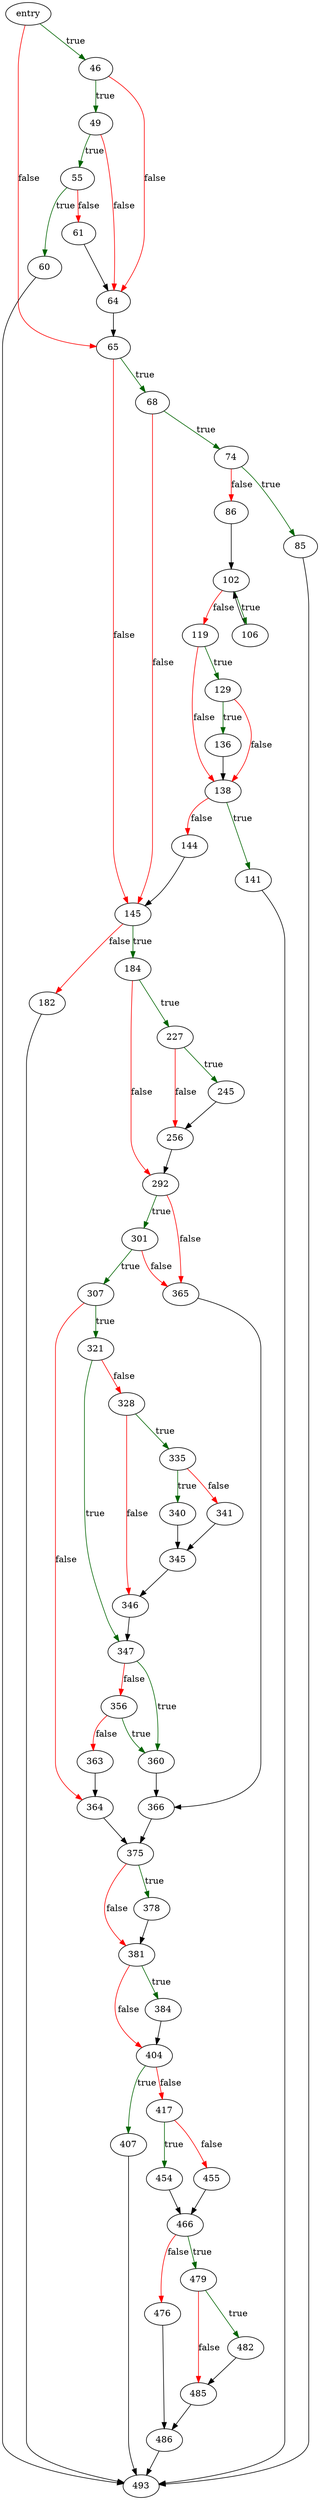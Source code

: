 digraph "sqlite3PagerOpen" {
	// Node definitions.
	7 [label=entry];
	46;
	49;
	55;
	60;
	61;
	64;
	65;
	68;
	74;
	85;
	86;
	102;
	106;
	119;
	129;
	136;
	138;
	141;
	144;
	145;
	182;
	184;
	227;
	245;
	256;
	292;
	301;
	307;
	321;
	328;
	335;
	340;
	341;
	345;
	346;
	347;
	356;
	360;
	363;
	364;
	365;
	366;
	375;
	378;
	381;
	384;
	404;
	407;
	417;
	454;
	455;
	466;
	476;
	479;
	482;
	485;
	486;
	493;

	// Edge definitions.
	7 -> 46 [
		color=darkgreen
		label=true
	];
	7 -> 65 [
		color=red
		label=false
	];
	46 -> 49 [
		color=darkgreen
		label=true
	];
	46 -> 64 [
		color=red
		label=false
	];
	49 -> 55 [
		color=darkgreen
		label=true
	];
	49 -> 64 [
		color=red
		label=false
	];
	55 -> 60 [
		color=darkgreen
		label=true
	];
	55 -> 61 [
		color=red
		label=false
	];
	60 -> 493;
	61 -> 64;
	64 -> 65;
	65 -> 68 [
		color=darkgreen
		label=true
	];
	65 -> 145 [
		color=red
		label=false
	];
	68 -> 74 [
		color=darkgreen
		label=true
	];
	68 -> 145 [
		color=red
		label=false
	];
	74 -> 85 [
		color=darkgreen
		label=true
	];
	74 -> 86 [
		color=red
		label=false
	];
	85 -> 493;
	86 -> 102;
	102 -> 106 [
		color=darkgreen
		label=true
	];
	102 -> 119 [
		color=red
		label=false
	];
	106 -> 102;
	119 -> 129 [
		color=darkgreen
		label=true
	];
	119 -> 138 [
		color=red
		label=false
	];
	129 -> 136 [
		color=darkgreen
		label=true
	];
	129 -> 138 [
		color=red
		label=false
	];
	136 -> 138;
	138 -> 141 [
		color=darkgreen
		label=true
	];
	138 -> 144 [
		color=red
		label=false
	];
	141 -> 493;
	144 -> 145;
	145 -> 182 [
		color=red
		label=false
	];
	145 -> 184 [
		color=darkgreen
		label=true
	];
	182 -> 493;
	184 -> 227 [
		color=darkgreen
		label=true
	];
	184 -> 292 [
		color=red
		label=false
	];
	227 -> 245 [
		color=darkgreen
		label=true
	];
	227 -> 256 [
		color=red
		label=false
	];
	245 -> 256;
	256 -> 292;
	292 -> 301 [
		color=darkgreen
		label=true
	];
	292 -> 365 [
		color=red
		label=false
	];
	301 -> 307 [
		color=darkgreen
		label=true
	];
	301 -> 365 [
		color=red
		label=false
	];
	307 -> 321 [
		color=darkgreen
		label=true
	];
	307 -> 364 [
		color=red
		label=false
	];
	321 -> 328 [
		color=red
		label=false
	];
	321 -> 347 [
		color=darkgreen
		label=true
	];
	328 -> 335 [
		color=darkgreen
		label=true
	];
	328 -> 346 [
		color=red
		label=false
	];
	335 -> 340 [
		color=darkgreen
		label=true
	];
	335 -> 341 [
		color=red
		label=false
	];
	340 -> 345;
	341 -> 345;
	345 -> 346;
	346 -> 347;
	347 -> 356 [
		color=red
		label=false
	];
	347 -> 360 [
		color=darkgreen
		label=true
	];
	356 -> 360 [
		color=darkgreen
		label=true
	];
	356 -> 363 [
		color=red
		label=false
	];
	360 -> 366;
	363 -> 364;
	364 -> 375;
	365 -> 366;
	366 -> 375;
	375 -> 378 [
		color=darkgreen
		label=true
	];
	375 -> 381 [
		color=red
		label=false
	];
	378 -> 381;
	381 -> 384 [
		color=darkgreen
		label=true
	];
	381 -> 404 [
		color=red
		label=false
	];
	384 -> 404;
	404 -> 407 [
		color=darkgreen
		label=true
	];
	404 -> 417 [
		color=red
		label=false
	];
	407 -> 493;
	417 -> 454 [
		color=darkgreen
		label=true
	];
	417 -> 455 [
		color=red
		label=false
	];
	454 -> 466;
	455 -> 466;
	466 -> 476 [
		color=red
		label=false
	];
	466 -> 479 [
		color=darkgreen
		label=true
	];
	476 -> 486;
	479 -> 482 [
		color=darkgreen
		label=true
	];
	479 -> 485 [
		color=red
		label=false
	];
	482 -> 485;
	485 -> 486;
	486 -> 493;
}